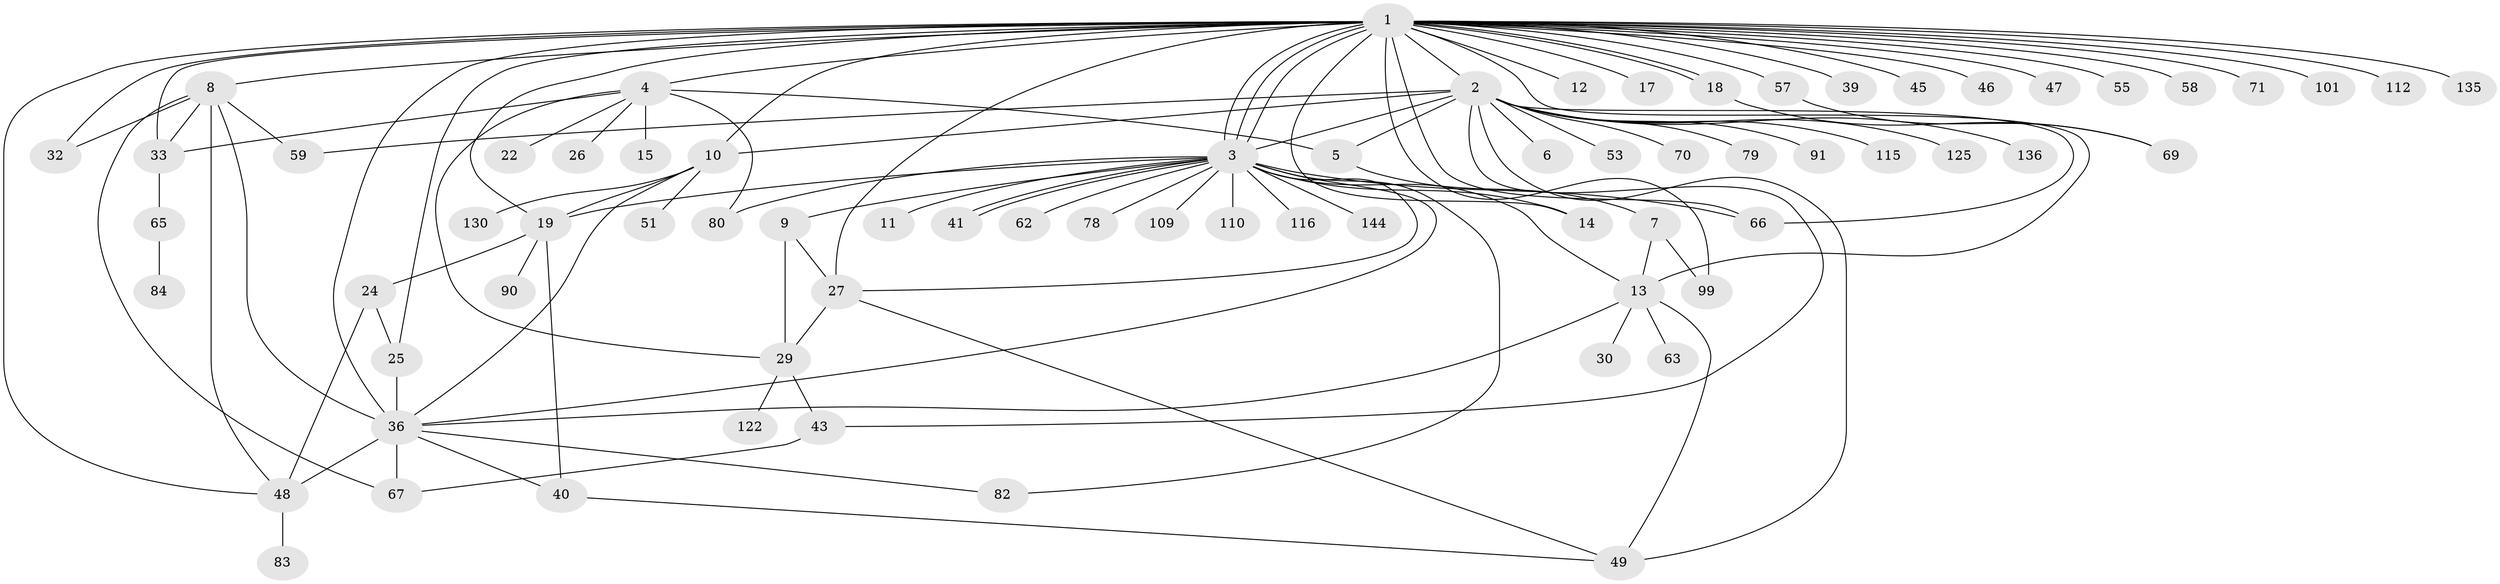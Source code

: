 // original degree distribution, {37: 0.006896551724137931, 16: 0.006896551724137931, 25: 0.006896551724137931, 9: 0.013793103448275862, 4: 0.034482758620689655, 1: 0.4896551724137931, 3: 0.12413793103448276, 8: 0.013793103448275862, 7: 0.020689655172413793, 2: 0.21379310344827587, 5: 0.05517241379310345, 10: 0.006896551724137931, 6: 0.006896551724137931}
// Generated by graph-tools (version 1.1) at 2025/14/03/09/25 04:14:28]
// undirected, 72 vertices, 113 edges
graph export_dot {
graph [start="1"]
  node [color=gray90,style=filled];
  1 [super="+16"];
  2;
  3 [super="+64+37+76"];
  4;
  5 [super="+35"];
  6;
  7;
  8 [super="+94"];
  9;
  10;
  11;
  12;
  13 [super="+20+72+88"];
  14;
  15;
  17;
  18;
  19 [super="+28+23+21+31"];
  22;
  24 [super="+85"];
  25 [super="+98+56"];
  26;
  27 [super="+34+119+105+126+38"];
  29 [super="+54"];
  30;
  32 [super="+103+86+81"];
  33 [super="+42"];
  36 [super="+44"];
  39 [super="+137"];
  40;
  41;
  43 [super="+68"];
  45;
  46;
  47 [super="+50"];
  48 [super="+96+132+133+87+77+75"];
  49 [super="+89"];
  51;
  53;
  55 [super="+114+61"];
  57 [super="+138+139"];
  58;
  59 [super="+129"];
  62;
  63;
  65 [super="+104"];
  66 [super="+102+118"];
  67 [super="+95"];
  69;
  70 [super="+92"];
  71;
  78;
  79;
  80 [super="+93"];
  82;
  83;
  84;
  90;
  91;
  99 [super="+120"];
  101;
  109;
  110;
  112;
  115;
  116;
  122;
  125;
  130;
  135;
  136;
  144;
  1 -- 2;
  1 -- 3 [weight=2];
  1 -- 3;
  1 -- 3;
  1 -- 4;
  1 -- 8;
  1 -- 10;
  1 -- 12;
  1 -- 14;
  1 -- 17;
  1 -- 18;
  1 -- 18;
  1 -- 19;
  1 -- 25;
  1 -- 33 [weight=2];
  1 -- 36 [weight=2];
  1 -- 39;
  1 -- 45;
  1 -- 46;
  1 -- 47;
  1 -- 48;
  1 -- 55;
  1 -- 58;
  1 -- 66;
  1 -- 71;
  1 -- 99 [weight=2];
  1 -- 112;
  1 -- 135;
  1 -- 32;
  1 -- 13;
  1 -- 101;
  1 -- 57;
  1 -- 27;
  2 -- 3;
  2 -- 5;
  2 -- 6;
  2 -- 10;
  2 -- 43;
  2 -- 53;
  2 -- 59;
  2 -- 66;
  2 -- 70;
  2 -- 79;
  2 -- 91;
  2 -- 115;
  2 -- 125;
  2 -- 136;
  2 -- 49;
  3 -- 9;
  3 -- 11;
  3 -- 13;
  3 -- 14;
  3 -- 27;
  3 -- 36;
  3 -- 41;
  3 -- 41;
  3 -- 62;
  3 -- 78;
  3 -- 82;
  3 -- 109;
  3 -- 110;
  3 -- 116;
  3 -- 144;
  3 -- 80;
  3 -- 66;
  3 -- 19;
  4 -- 5 [weight=2];
  4 -- 15;
  4 -- 22;
  4 -- 26;
  4 -- 80;
  4 -- 29;
  4 -- 33;
  5 -- 7;
  7 -- 13;
  7 -- 99;
  8 -- 32;
  8 -- 59;
  8 -- 67;
  8 -- 48;
  8 -- 36;
  8 -- 33;
  9 -- 27;
  9 -- 29;
  10 -- 19;
  10 -- 36 [weight=2];
  10 -- 51;
  10 -- 130;
  13 -- 49;
  13 -- 63;
  13 -- 30;
  13 -- 36;
  18 -- 69;
  19 -- 40;
  19 -- 90;
  19 -- 24;
  24 -- 25;
  24 -- 48 [weight=2];
  25 -- 36 [weight=2];
  27 -- 29;
  27 -- 49;
  29 -- 122;
  29 -- 43;
  33 -- 65;
  36 -- 67;
  36 -- 40;
  36 -- 48 [weight=3];
  36 -- 82;
  40 -- 49;
  43 -- 67;
  48 -- 83;
  57 -- 69;
  65 -- 84;
}
